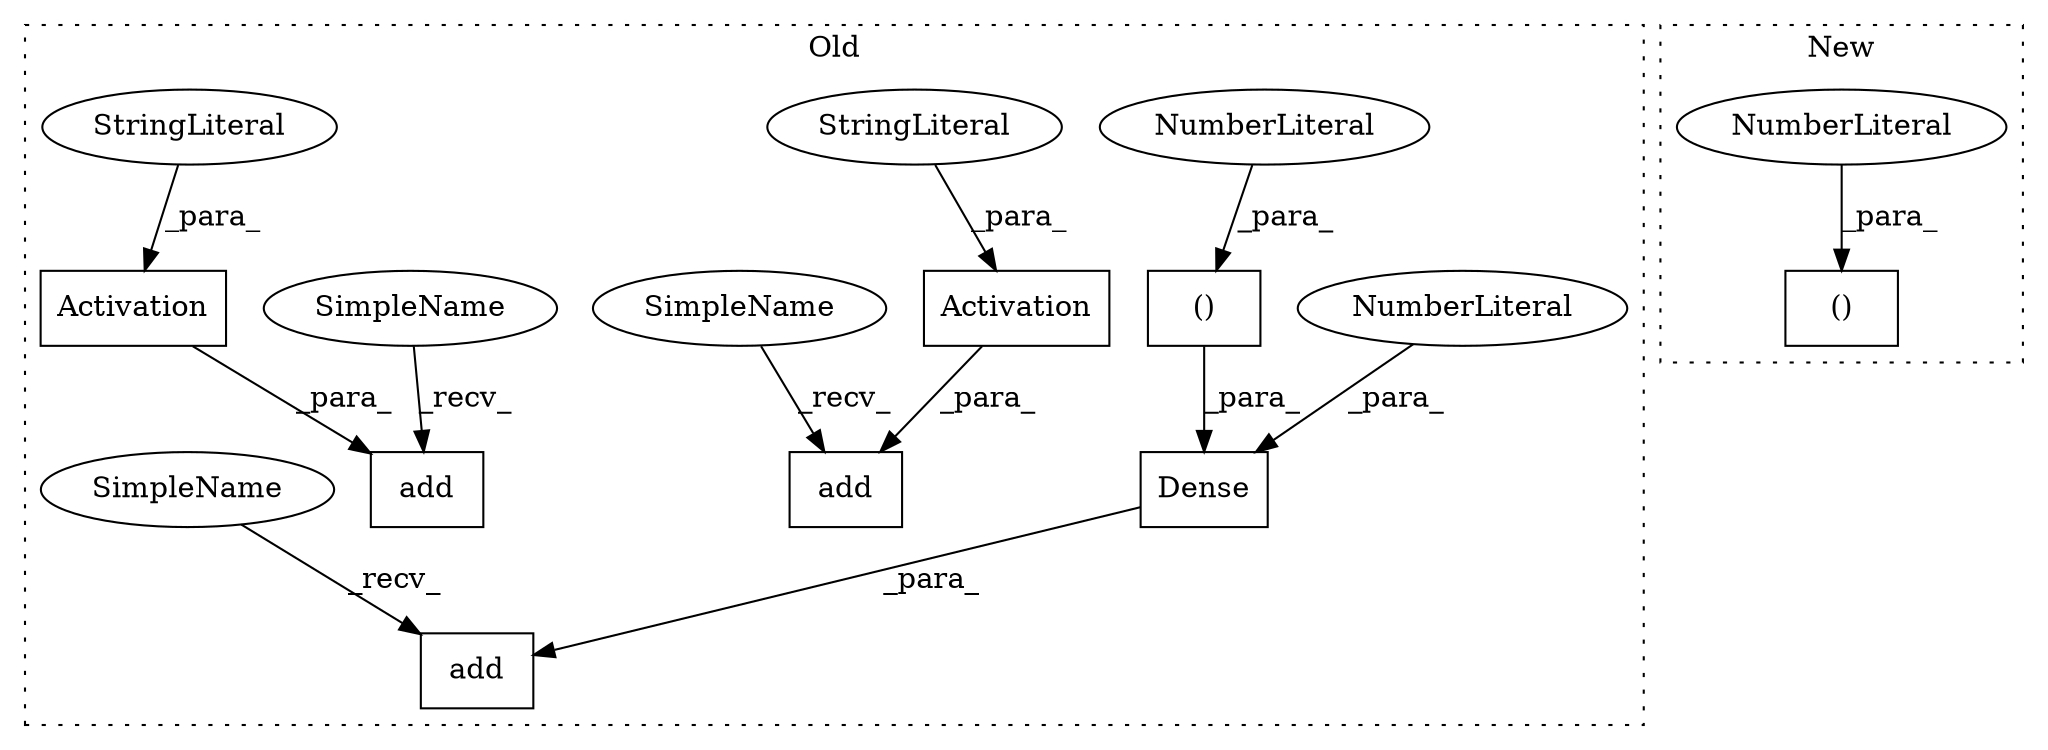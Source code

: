 digraph G {
subgraph cluster0 {
1 [label="Activation" a="32" s="5242,5261" l="11,1" shape="box"];
3 [label="StringLiteral" a="45" s="5253" l="8" shape="ellipse"];
4 [label="add" a="32" s="5238,5262" l="4,1" shape="box"];
5 [label="add" a="32" s="5118,5165" l="4,1" shape="box"];
6 [label="Dense" a="32" s="5122,5163" l="6,2" shape="box"];
7 [label="add" a="32" s="5178,5200" l="4,1" shape="box"];
8 [label="NumberLiteral" a="34" s="5128" l="2" shape="ellipse"];
9 [label="()" a="106" s="5136" l="27" shape="box"];
10 [label="NumberLiteral" a="34" s="5160" l="3" shape="ellipse"];
12 [label="Activation" a="32" s="5182,5199" l="11,1" shape="box"];
13 [label="StringLiteral" a="45" s="5193" l="6" shape="ellipse"];
14 [label="SimpleName" a="42" s="5232" l="5" shape="ellipse"];
15 [label="SimpleName" a="42" s="5172" l="5" shape="ellipse"];
16 [label="SimpleName" a="42" s="5112" l="5" shape="ellipse"];
label = "Old";
style="dotted";
}
subgraph cluster1 {
2 [label="()" a="106" s="4832" l="25" shape="box"];
11 [label="NumberLiteral" a="34" s="4856" l="1" shape="ellipse"];
label = "New";
style="dotted";
}
1 -> 4 [label="_para_"];
3 -> 1 [label="_para_"];
6 -> 5 [label="_para_"];
8 -> 6 [label="_para_"];
9 -> 6 [label="_para_"];
10 -> 9 [label="_para_"];
11 -> 2 [label="_para_"];
12 -> 7 [label="_para_"];
13 -> 12 [label="_para_"];
14 -> 4 [label="_recv_"];
15 -> 7 [label="_recv_"];
16 -> 5 [label="_recv_"];
}